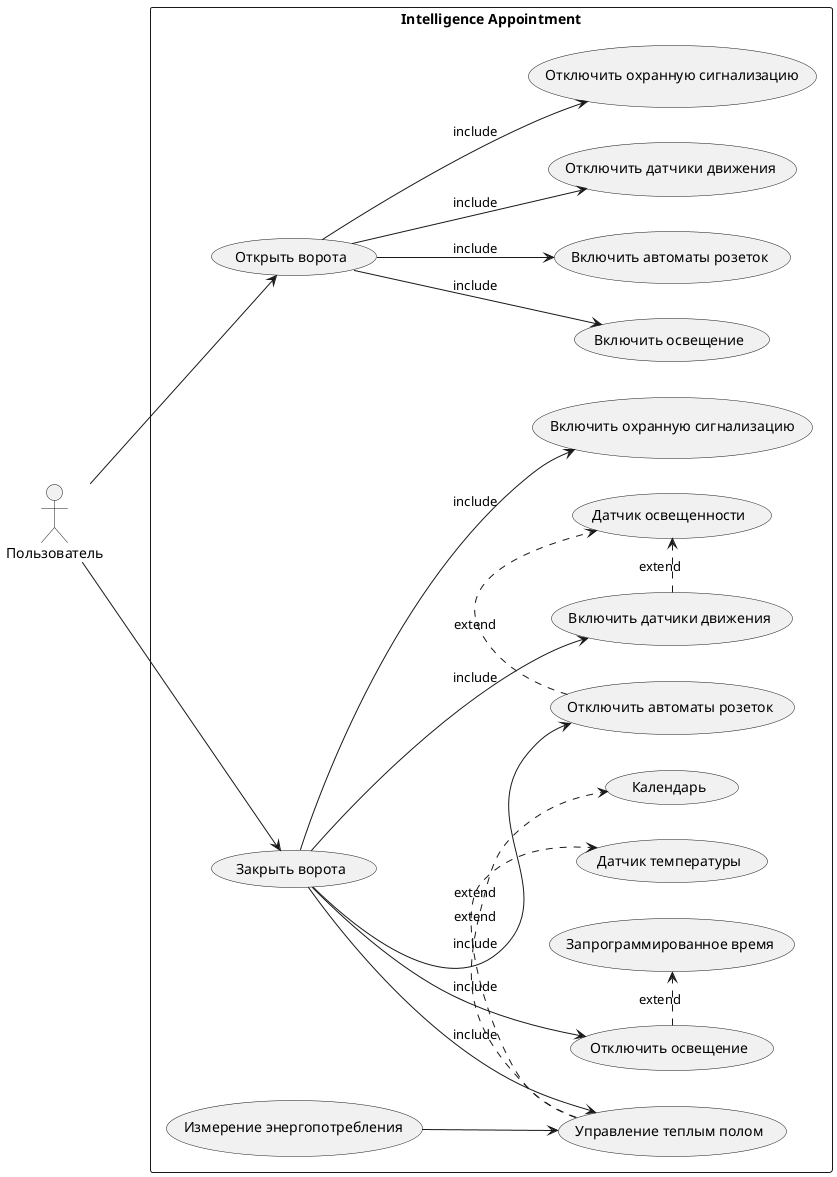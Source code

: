 @startuml IntelligenceAppointment
left to right direction

actor Пользователь

rectangle "Intelligence Appointment" {
  usecase "Открыть ворота" as OpenGate
  usecase "Закрыть ворота" as CloseGate
  
  usecase "Включить освещение" as LightOn
  usecase "Отключить освещение" as LightOff
  usecase "Включить автоматы розеток" as PowerOn
  usecase "Отключить автоматы розеток" as PowerOff
  usecase "Отключить датчики движения" as MotionOff
  usecase "Включить датчики движения" as MotionOn
  usecase "Отключить охранную сигнализацию" as AlarmOff
  usecase "Включить охранную сигнализацию" as AlarmOn
  usecase "Управление теплым полом" as Heating
  usecase "Измерение энергопотребления" as EnergyMonitor
  
  ' Основные связи
  Пользователь --> OpenGate
  Пользователь --> CloseGate
  
  ' Включения для открытия ворот
  OpenGate --> LightOn : include
  OpenGate --> PowerOn : include
  OpenGate --> MotionOff : include
  OpenGate --> AlarmOff : include
  
  ' Включения для закрытия ворот
  CloseGate --> LightOff : include
  CloseGate --> PowerOff : include
  CloseGate --> MotionOn : include
  CloseGate --> AlarmOn : include
  CloseGate --> Heating : include
  
  ' Расширения
  LightOff .> (Запрограммированное время) : extend
  PowerOff .> (Датчик освещенности) : extend
  MotionOn .> (Датчик освещенности) : extend
  Heating .> (Датчик температуры) : extend
  Heating .> (Календарь) : extend
  
  ' Автономные процессы
  EnergyMonitor --> Heating
}

@enduml